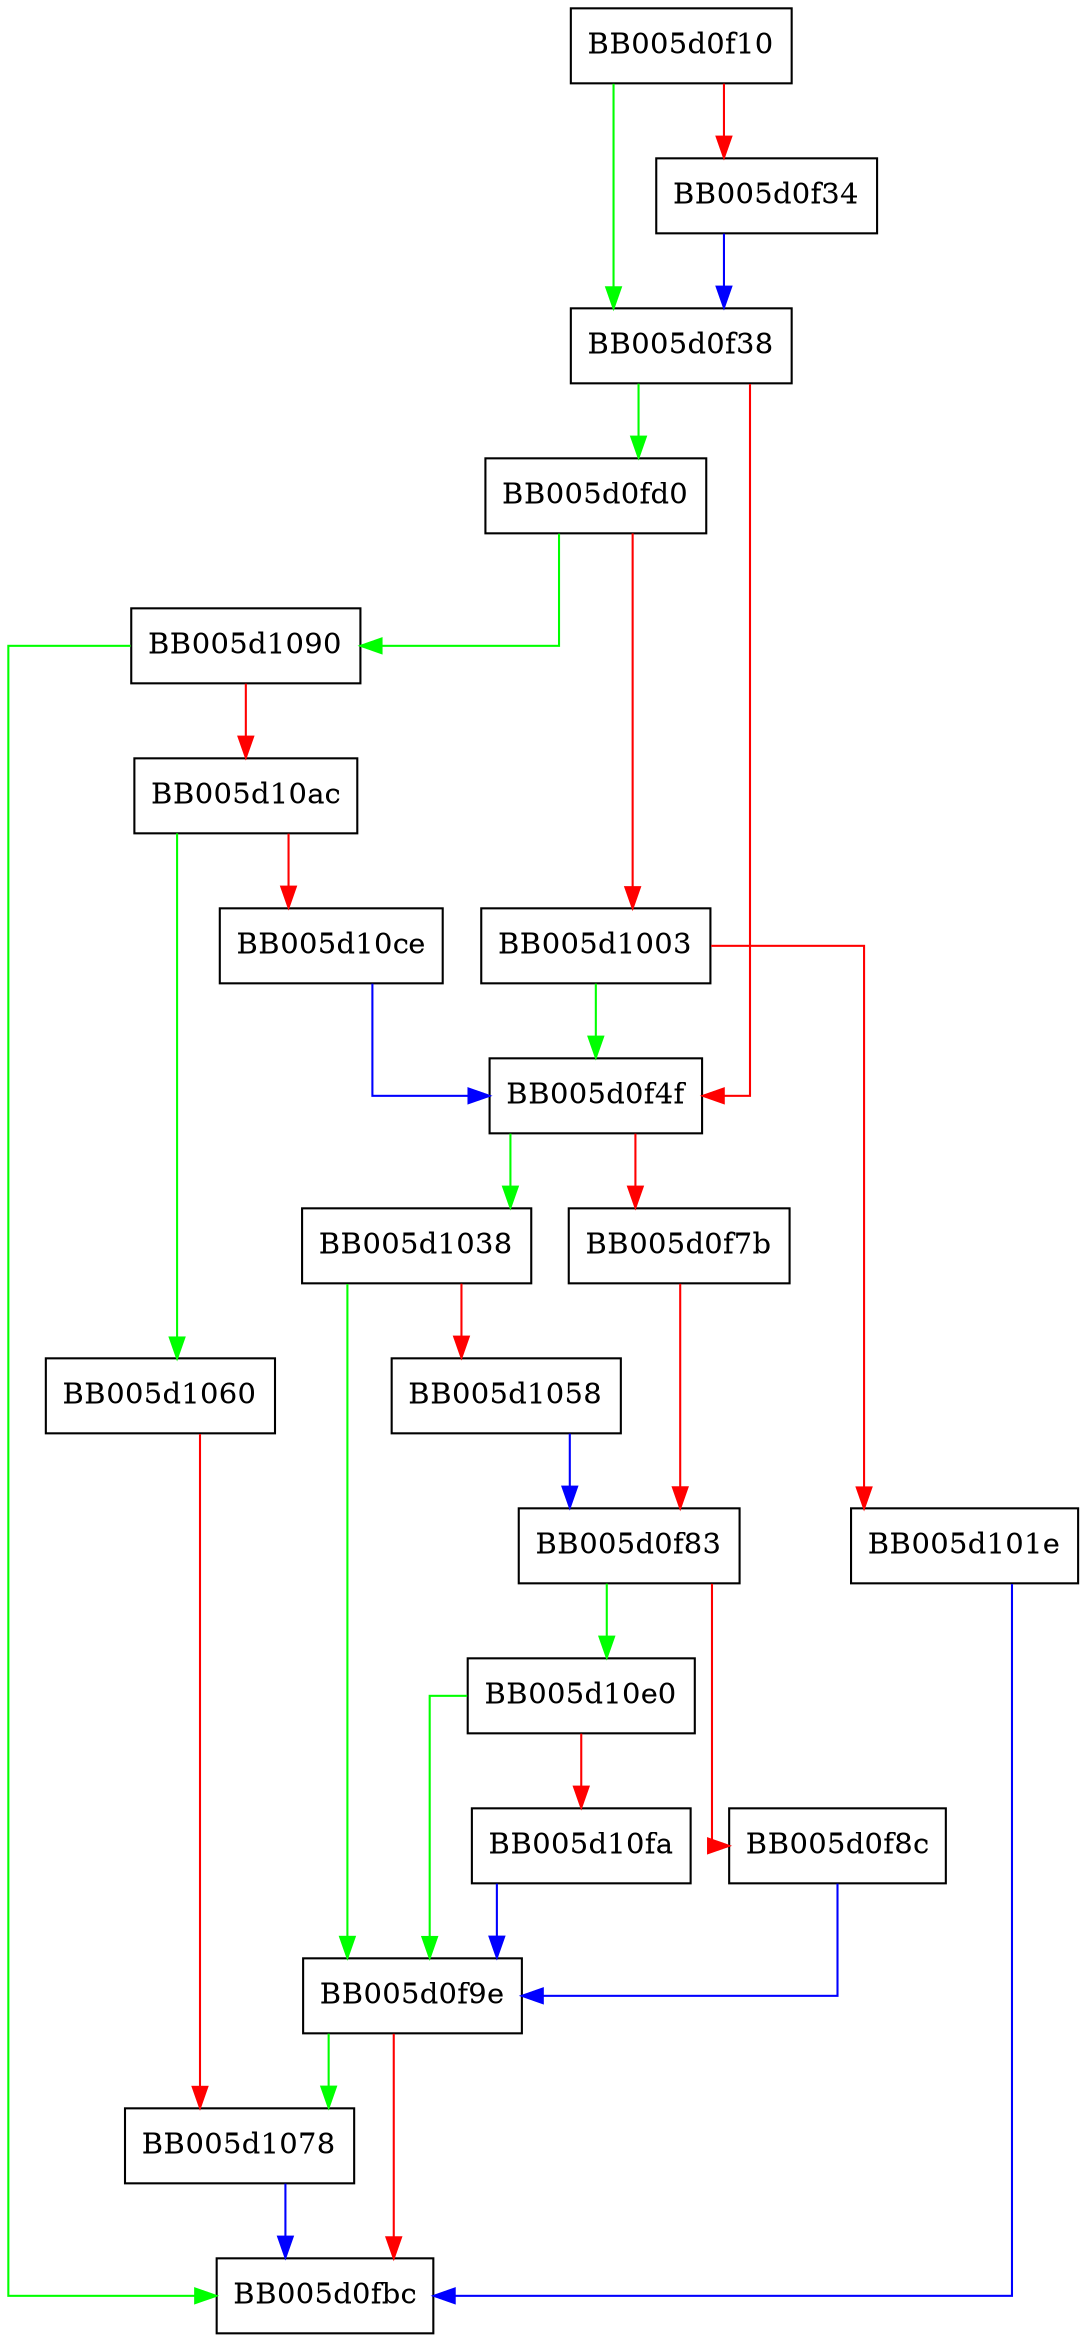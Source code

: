 digraph EVP_PKEY_print_private {
  node [shape="box"];
  graph [splines=ortho];
  BB005d0f10 -> BB005d0f38 [color="green"];
  BB005d0f10 -> BB005d0f34 [color="red"];
  BB005d0f34 -> BB005d0f38 [color="blue"];
  BB005d0f38 -> BB005d0fd0 [color="green"];
  BB005d0f38 -> BB005d0f4f [color="red"];
  BB005d0f4f -> BB005d1038 [color="green"];
  BB005d0f4f -> BB005d0f7b [color="red"];
  BB005d0f7b -> BB005d0f83 [color="red"];
  BB005d0f83 -> BB005d10e0 [color="green"];
  BB005d0f83 -> BB005d0f8c [color="red"];
  BB005d0f8c -> BB005d0f9e [color="blue"];
  BB005d0f9e -> BB005d1078 [color="green"];
  BB005d0f9e -> BB005d0fbc [color="red"];
  BB005d0fd0 -> BB005d1090 [color="green"];
  BB005d0fd0 -> BB005d1003 [color="red"];
  BB005d1003 -> BB005d0f4f [color="green"];
  BB005d1003 -> BB005d101e [color="red"];
  BB005d101e -> BB005d0fbc [color="blue"];
  BB005d1038 -> BB005d0f9e [color="green"];
  BB005d1038 -> BB005d1058 [color="red"];
  BB005d1058 -> BB005d0f83 [color="blue"];
  BB005d1060 -> BB005d1078 [color="red"];
  BB005d1078 -> BB005d0fbc [color="blue"];
  BB005d1090 -> BB005d0fbc [color="green"];
  BB005d1090 -> BB005d10ac [color="red"];
  BB005d10ac -> BB005d1060 [color="green"];
  BB005d10ac -> BB005d10ce [color="red"];
  BB005d10ce -> BB005d0f4f [color="blue"];
  BB005d10e0 -> BB005d0f9e [color="green"];
  BB005d10e0 -> BB005d10fa [color="red"];
  BB005d10fa -> BB005d0f9e [color="blue"];
}